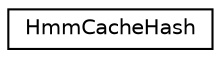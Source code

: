 digraph "Graphical Class Hierarchy"
{
  edge [fontname="Helvetica",fontsize="10",labelfontname="Helvetica",labelfontsize="10"];
  node [fontname="Helvetica",fontsize="10",shape=record];
  rankdir="LR";
  Node0 [label="HmmCacheHash",height=0.2,width=0.4,color="black", fillcolor="white", style="filled",URL="$structkaldi_1_1HmmCacheHash.html"];
}
